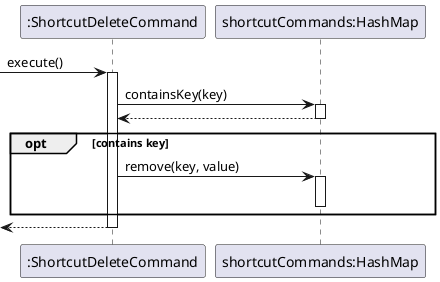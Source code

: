@startuml
participant ":ShortcutDeleteCommand" as ShortcutDeleteCommand
participant "shortcutCommands:HashMap" as shortcutCommands

[-> ShortcutDeleteCommand : execute()
activate ShortcutDeleteCommand

ShortcutDeleteCommand -> shortcutCommands : containsKey(key)
activate shortcutCommands
shortcutCommands --> ShortcutDeleteCommand

deactivate shortcutCommands


opt contains key


ShortcutDeleteCommand -> shortcutCommands : remove(key, value)
activate shortcutCommands
deactivate shortcutCommands

end
[<--ShortcutDeleteCommand
deactivate ShortcutDeleteCommand


@enduml